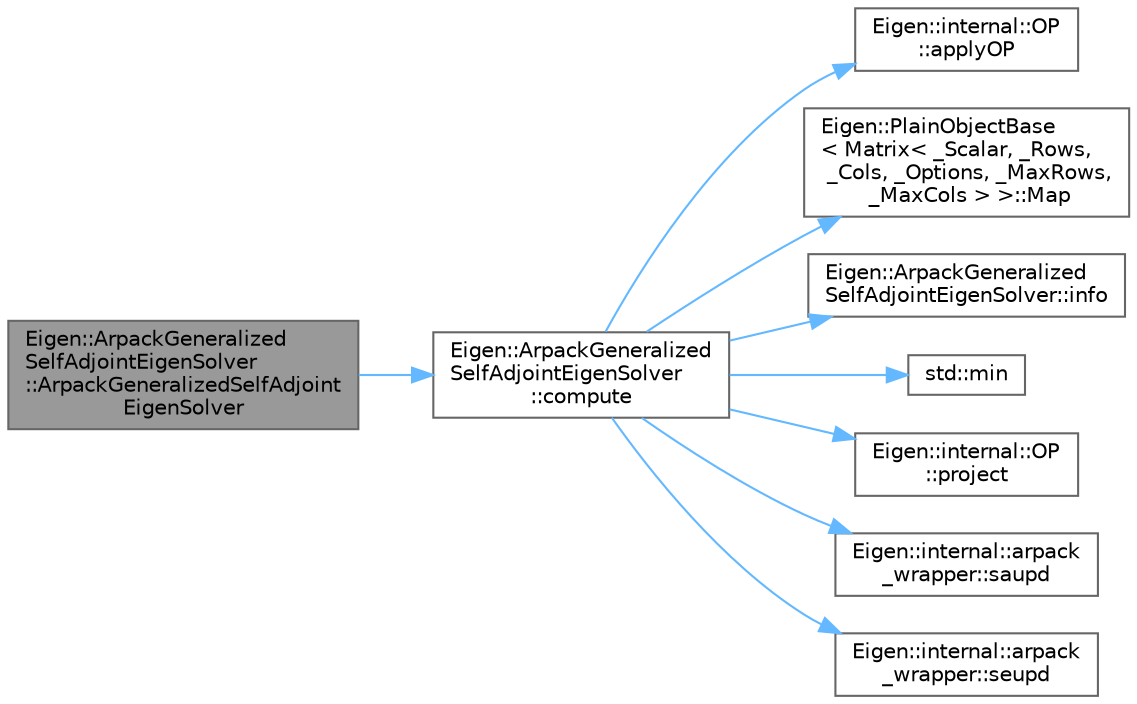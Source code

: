 digraph "Eigen::ArpackGeneralizedSelfAdjointEigenSolver::ArpackGeneralizedSelfAdjointEigenSolver"
{
 // LATEX_PDF_SIZE
  bgcolor="transparent";
  edge [fontname=Helvetica,fontsize=10,labelfontname=Helvetica,labelfontsize=10];
  node [fontname=Helvetica,fontsize=10,shape=box,height=0.2,width=0.4];
  rankdir="LR";
  Node1 [id="Node000001",label="Eigen::ArpackGeneralized\lSelfAdjointEigenSolver\l::ArpackGeneralizedSelfAdjoint\lEigenSolver",height=0.2,width=0.4,color="gray40", fillcolor="grey60", style="filled", fontcolor="black",tooltip="Constructor; computes eigenvalues of given matrix."];
  Node1 -> Node2 [id="edge1_Node000001_Node000002",color="steelblue1",style="solid",tooltip=" "];
  Node2 [id="Node000002",label="Eigen::ArpackGeneralized\lSelfAdjointEigenSolver\l::compute",height=0.2,width=0.4,color="grey40", fillcolor="white", style="filled",URL="$class_eigen_1_1_arpack_generalized_self_adjoint_eigen_solver.html#a1a905e5e65e82e559a2cc394a9f42385",tooltip="Computes generalized eigenvalues / eigenvectors of given matrix using the external ARPACK library."];
  Node2 -> Node3 [id="edge2_Node000002_Node000003",color="steelblue1",style="solid",tooltip=" "];
  Node3 [id="Node000003",label="Eigen::internal::OP\l::applyOP",height=0.2,width=0.4,color="grey40", fillcolor="white", style="filled",URL="$struct_eigen_1_1internal_1_1_o_p.html#a84f889851396fbeb02979b8b6ee3936e",tooltip=" "];
  Node2 -> Node4 [id="edge3_Node000002_Node000004",color="steelblue1",style="solid",tooltip=" "];
  Node4 [id="Node000004",label="Eigen::PlainObjectBase\l\< Matrix\< _Scalar, _Rows,\l _Cols, _Options, _MaxRows,\l _MaxCols \> \>::Map",height=0.2,width=0.4,color="grey40", fillcolor="white", style="filled",URL="$class_eigen_1_1_plain_object_base.html#a44523f8b49c90154f6195c6f04666499",tooltip=" "];
  Node2 -> Node5 [id="edge4_Node000002_Node000005",color="steelblue1",style="solid",tooltip=" "];
  Node5 [id="Node000005",label="Eigen::ArpackGeneralized\lSelfAdjointEigenSolver::info",height=0.2,width=0.4,color="grey40", fillcolor="white", style="filled",URL="$class_eigen_1_1_arpack_generalized_self_adjoint_eigen_solver.html#a6f952eed50efe01b8cb91726e6a93b68",tooltip="Reports whether previous computation was successful."];
  Node2 -> Node6 [id="edge5_Node000002_Node000006",color="steelblue1",style="solid",tooltip=" "];
  Node6 [id="Node000006",label="std::min",height=0.2,width=0.4,color="grey40", fillcolor="white", style="filled",URL="$namespacestd.html#ac7b9885417769949d76890454b6d072e",tooltip=" "];
  Node2 -> Node7 [id="edge6_Node000002_Node000007",color="steelblue1",style="solid",tooltip=" "];
  Node7 [id="Node000007",label="Eigen::internal::OP\l::project",height=0.2,width=0.4,color="grey40", fillcolor="white", style="filled",URL="$struct_eigen_1_1internal_1_1_o_p.html#a09cd5c86fad9d98fd88621c581479355",tooltip=" "];
  Node2 -> Node8 [id="edge7_Node000002_Node000008",color="steelblue1",style="solid",tooltip=" "];
  Node8 [id="Node000008",label="Eigen::internal::arpack\l_wrapper::saupd",height=0.2,width=0.4,color="grey40", fillcolor="white", style="filled",URL="$struct_eigen_1_1internal_1_1arpack__wrapper.html#a098a72250482df47291c851dab43f4be",tooltip=" "];
  Node2 -> Node9 [id="edge8_Node000002_Node000009",color="steelblue1",style="solid",tooltip=" "];
  Node9 [id="Node000009",label="Eigen::internal::arpack\l_wrapper::seupd",height=0.2,width=0.4,color="grey40", fillcolor="white", style="filled",URL="$struct_eigen_1_1internal_1_1arpack__wrapper.html#ac4f7ce364e0fd5d1456b710d1124ef68",tooltip=" "];
}
